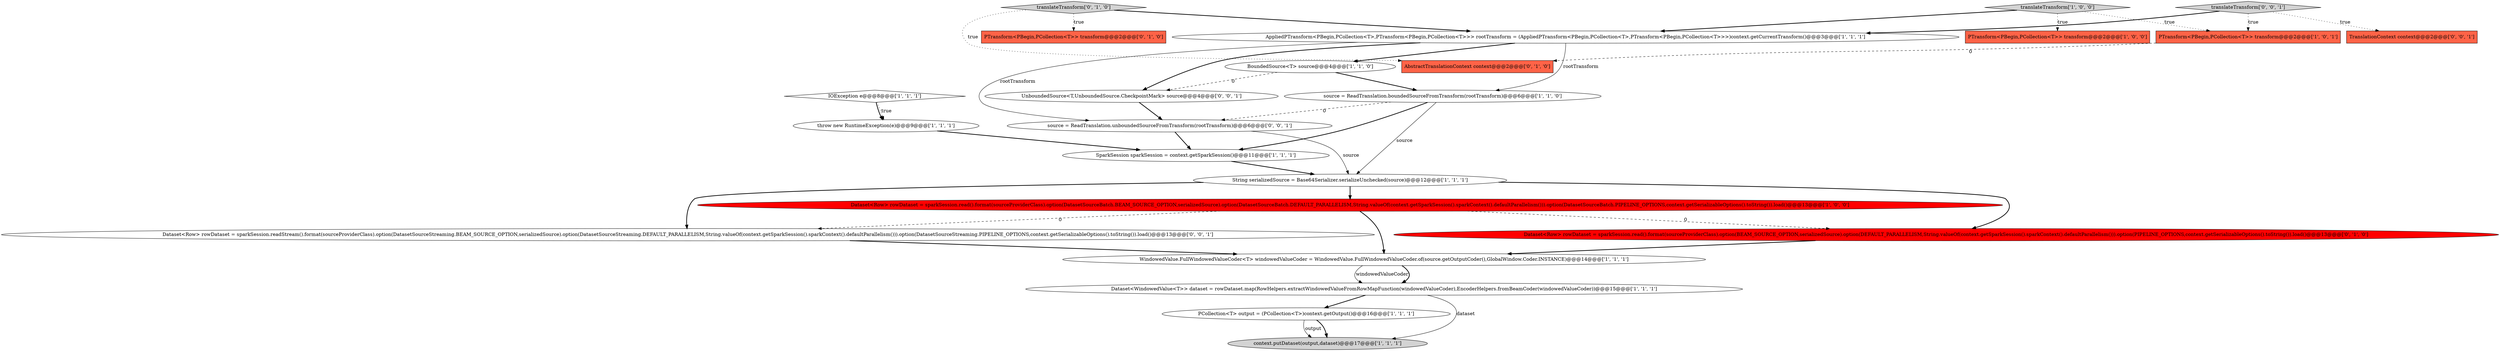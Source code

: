digraph {
6 [style = filled, label = "source = ReadTranslation.boundedSourceFromTransform(rootTransform)@@@6@@@['1', '1', '0']", fillcolor = white, shape = ellipse image = "AAA0AAABBB1BBB"];
4 [style = filled, label = "String serializedSource = Base64Serializer.serializeUnchecked(source)@@@12@@@['1', '1', '1']", fillcolor = white, shape = ellipse image = "AAA0AAABBB1BBB"];
7 [style = filled, label = "PCollection<T> output = (PCollection<T>)context.getOutput()@@@16@@@['1', '1', '1']", fillcolor = white, shape = ellipse image = "AAA0AAABBB1BBB"];
5 [style = filled, label = "WindowedValue.FullWindowedValueCoder<T> windowedValueCoder = WindowedValue.FullWindowedValueCoder.of(source.getOutputCoder(),GlobalWindow.Coder.INSTANCE)@@@14@@@['1', '1', '1']", fillcolor = white, shape = ellipse image = "AAA0AAABBB1BBB"];
11 [style = filled, label = "PTransform<PBegin,PCollection<T>> transform@@@2@@@['1', '0', '1']", fillcolor = tomato, shape = box image = "AAA0AAABBB1BBB"];
14 [style = filled, label = "context.putDataset(output,dataset)@@@17@@@['1', '1', '1']", fillcolor = lightgray, shape = ellipse image = "AAA0AAABBB1BBB"];
23 [style = filled, label = "source = ReadTranslation.unboundedSourceFromTransform(rootTransform)@@@6@@@['0', '0', '1']", fillcolor = white, shape = ellipse image = "AAA0AAABBB3BBB"];
17 [style = filled, label = "translateTransform['0', '1', '0']", fillcolor = lightgray, shape = diamond image = "AAA0AAABBB2BBB"];
8 [style = filled, label = "translateTransform['1', '0', '0']", fillcolor = lightgray, shape = diamond image = "AAA0AAABBB1BBB"];
1 [style = filled, label = "throw new RuntimeException(e)@@@9@@@['1', '1', '1']", fillcolor = white, shape = ellipse image = "AAA0AAABBB1BBB"];
15 [style = filled, label = "PTransform<PBegin,PCollection<T>> transform@@@2@@@['0', '1', '0']", fillcolor = tomato, shape = box image = "AAA0AAABBB2BBB"];
10 [style = filled, label = "AppliedPTransform<PBegin,PCollection<T>,PTransform<PBegin,PCollection<T>>> rootTransform = (AppliedPTransform<PBegin,PCollection<T>,PTransform<PBegin,PCollection<T>>>)context.getCurrentTransform()@@@3@@@['1', '1', '1']", fillcolor = white, shape = ellipse image = "AAA0AAABBB1BBB"];
12 [style = filled, label = "Dataset<WindowedValue<T>> dataset = rowDataset.map(RowHelpers.extractWindowedValueFromRowMapFunction(windowedValueCoder),EncoderHelpers.fromBeamCoder(windowedValueCoder))@@@15@@@['1', '1', '1']", fillcolor = white, shape = ellipse image = "AAA0AAABBB1BBB"];
22 [style = filled, label = "Dataset<Row> rowDataset = sparkSession.readStream().format(sourceProviderClass).option(DatasetSourceStreaming.BEAM_SOURCE_OPTION,serializedSource).option(DatasetSourceStreaming.DEFAULT_PARALLELISM,String.valueOf(context.getSparkSession().sparkContext().defaultParallelism())).option(DatasetSourceStreaming.PIPELINE_OPTIONS,context.getSerializableOptions().toString()).load()@@@13@@@['0', '0', '1']", fillcolor = white, shape = ellipse image = "AAA0AAABBB3BBB"];
18 [style = filled, label = "AbstractTranslationContext context@@@2@@@['0', '1', '0']", fillcolor = tomato, shape = box image = "AAA1AAABBB2BBB"];
16 [style = filled, label = "Dataset<Row> rowDataset = sparkSession.read().format(sourceProviderClass).option(BEAM_SOURCE_OPTION,serializedSource).option(DEFAULT_PARALLELISM,String.valueOf(context.getSparkSession().sparkContext().defaultParallelism())).option(PIPELINE_OPTIONS,context.getSerializableOptions().toString()).load()@@@13@@@['0', '1', '0']", fillcolor = red, shape = ellipse image = "AAA1AAABBB2BBB"];
2 [style = filled, label = "IOException e@@@8@@@['1', '1', '1']", fillcolor = white, shape = diamond image = "AAA0AAABBB1BBB"];
13 [style = filled, label = "BoundedSource<T> source@@@4@@@['1', '1', '0']", fillcolor = white, shape = ellipse image = "AAA0AAABBB1BBB"];
9 [style = filled, label = "Dataset<Row> rowDataset = sparkSession.read().format(sourceProviderClass).option(DatasetSourceBatch.BEAM_SOURCE_OPTION,serializedSource).option(DatasetSourceBatch.DEFAULT_PARALLELISM,String.valueOf(context.getSparkSession().sparkContext().defaultParallelism())).option(DatasetSourceBatch.PIPELINE_OPTIONS,context.getSerializableOptions().toString()).load()@@@13@@@['1', '0', '0']", fillcolor = red, shape = ellipse image = "AAA1AAABBB1BBB"];
20 [style = filled, label = "UnboundedSource<T,UnboundedSource.CheckpointMark> source@@@4@@@['0', '0', '1']", fillcolor = white, shape = ellipse image = "AAA0AAABBB3BBB"];
3 [style = filled, label = "PTransform<PBegin,PCollection<T>> transform@@@2@@@['1', '0', '0']", fillcolor = tomato, shape = box image = "AAA0AAABBB1BBB"];
19 [style = filled, label = "TranslationContext context@@@2@@@['0', '0', '1']", fillcolor = tomato, shape = box image = "AAA0AAABBB3BBB"];
21 [style = filled, label = "translateTransform['0', '0', '1']", fillcolor = lightgray, shape = diamond image = "AAA0AAABBB3BBB"];
0 [style = filled, label = "SparkSession sparkSession = context.getSparkSession()@@@11@@@['1', '1', '1']", fillcolor = white, shape = ellipse image = "AAA0AAABBB1BBB"];
4->9 [style = bold, label=""];
17->10 [style = bold, label=""];
8->10 [style = bold, label=""];
21->10 [style = bold, label=""];
5->12 [style = solid, label="windowedValueCoder"];
10->20 [style = bold, label=""];
9->16 [style = dashed, label="0"];
21->11 [style = dotted, label="true"];
17->18 [style = dotted, label="true"];
2->1 [style = bold, label=""];
6->4 [style = solid, label="source"];
13->20 [style = dashed, label="0"];
10->6 [style = solid, label="rootTransform"];
12->14 [style = solid, label="dataset"];
9->22 [style = dashed, label="0"];
6->0 [style = bold, label=""];
1->0 [style = bold, label=""];
23->0 [style = bold, label=""];
22->5 [style = bold, label=""];
12->7 [style = bold, label=""];
8->3 [style = dotted, label="true"];
7->14 [style = bold, label=""];
10->23 [style = solid, label="rootTransform"];
17->15 [style = dotted, label="true"];
20->23 [style = bold, label=""];
10->13 [style = bold, label=""];
5->12 [style = bold, label=""];
0->4 [style = bold, label=""];
2->1 [style = dotted, label="true"];
11->18 [style = dashed, label="0"];
23->4 [style = solid, label="source"];
21->19 [style = dotted, label="true"];
9->5 [style = bold, label=""];
16->5 [style = bold, label=""];
7->14 [style = solid, label="output"];
8->11 [style = dotted, label="true"];
13->6 [style = bold, label=""];
4->22 [style = bold, label=""];
6->23 [style = dashed, label="0"];
4->16 [style = bold, label=""];
}
